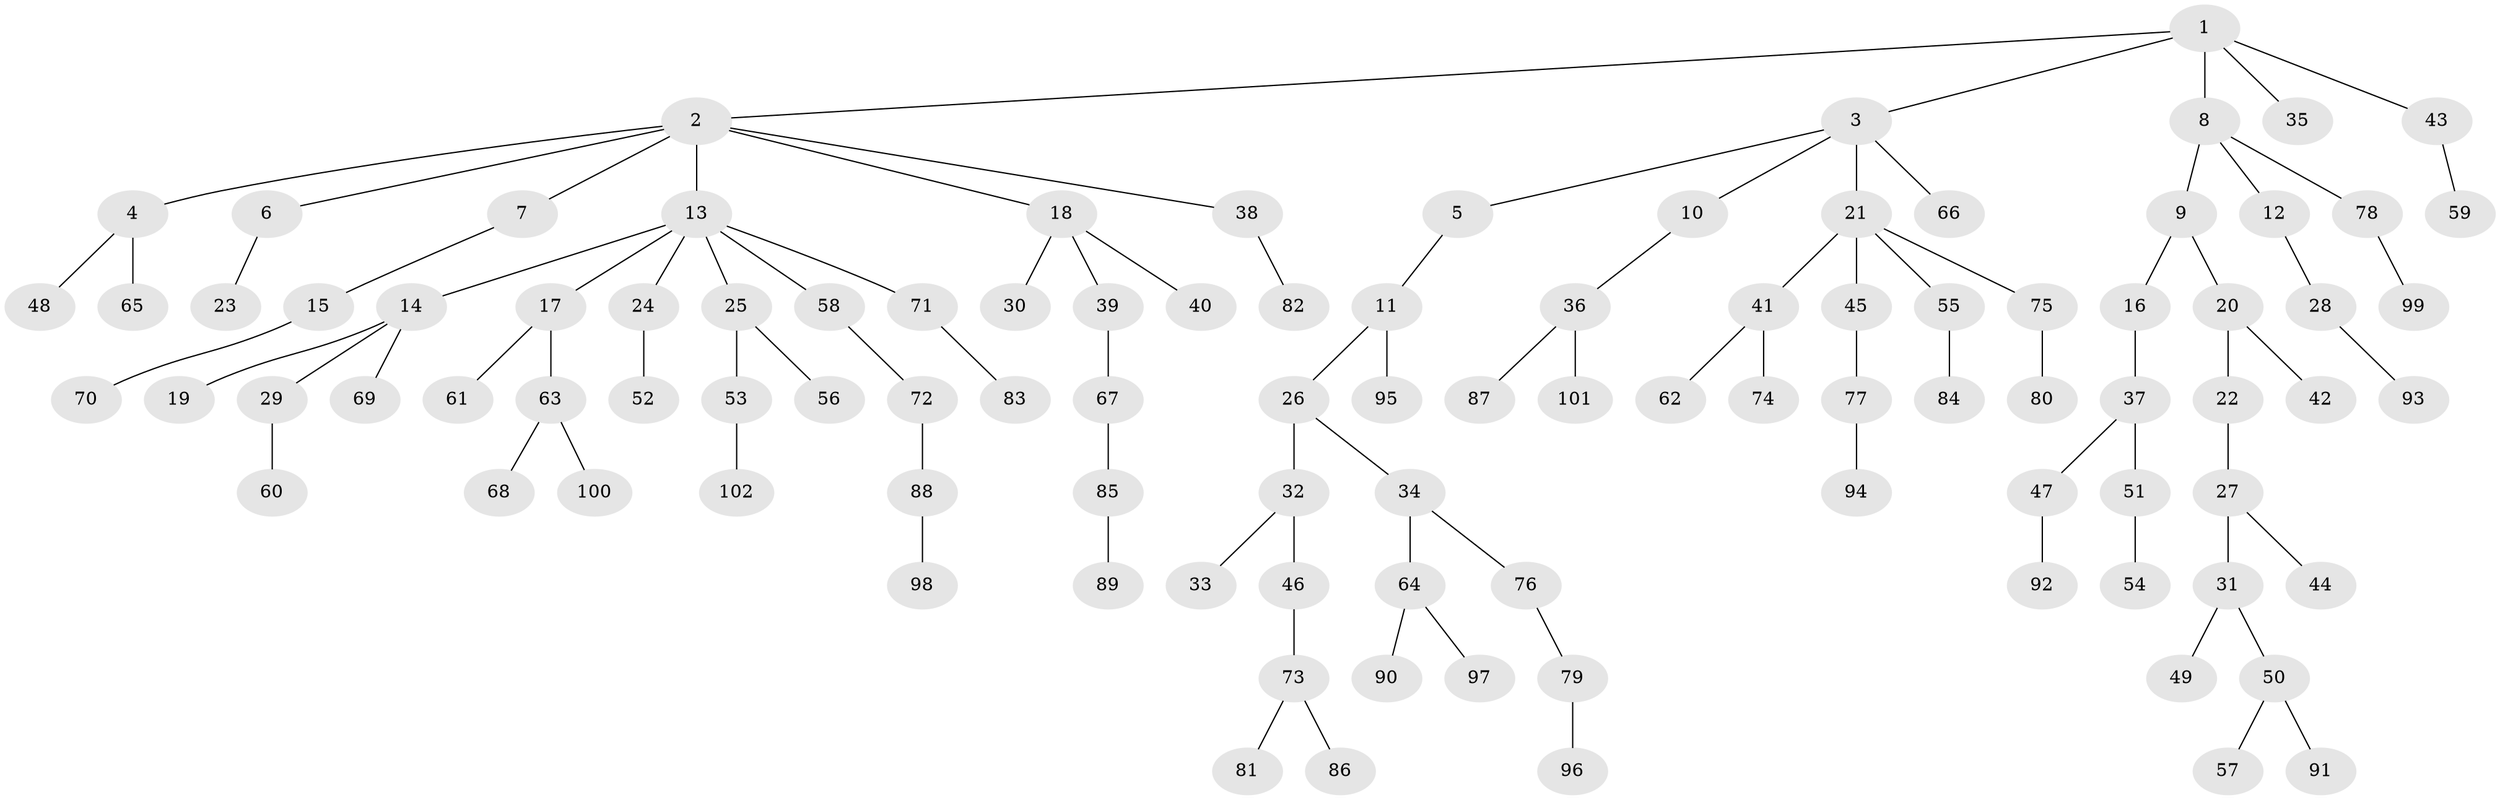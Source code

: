// Generated by graph-tools (version 1.1) at 2025/37/03/09/25 02:37:06]
// undirected, 102 vertices, 101 edges
graph export_dot {
graph [start="1"]
  node [color=gray90,style=filled];
  1;
  2;
  3;
  4;
  5;
  6;
  7;
  8;
  9;
  10;
  11;
  12;
  13;
  14;
  15;
  16;
  17;
  18;
  19;
  20;
  21;
  22;
  23;
  24;
  25;
  26;
  27;
  28;
  29;
  30;
  31;
  32;
  33;
  34;
  35;
  36;
  37;
  38;
  39;
  40;
  41;
  42;
  43;
  44;
  45;
  46;
  47;
  48;
  49;
  50;
  51;
  52;
  53;
  54;
  55;
  56;
  57;
  58;
  59;
  60;
  61;
  62;
  63;
  64;
  65;
  66;
  67;
  68;
  69;
  70;
  71;
  72;
  73;
  74;
  75;
  76;
  77;
  78;
  79;
  80;
  81;
  82;
  83;
  84;
  85;
  86;
  87;
  88;
  89;
  90;
  91;
  92;
  93;
  94;
  95;
  96;
  97;
  98;
  99;
  100;
  101;
  102;
  1 -- 2;
  1 -- 3;
  1 -- 8;
  1 -- 35;
  1 -- 43;
  2 -- 4;
  2 -- 6;
  2 -- 7;
  2 -- 13;
  2 -- 18;
  2 -- 38;
  3 -- 5;
  3 -- 10;
  3 -- 21;
  3 -- 66;
  4 -- 48;
  4 -- 65;
  5 -- 11;
  6 -- 23;
  7 -- 15;
  8 -- 9;
  8 -- 12;
  8 -- 78;
  9 -- 16;
  9 -- 20;
  10 -- 36;
  11 -- 26;
  11 -- 95;
  12 -- 28;
  13 -- 14;
  13 -- 17;
  13 -- 24;
  13 -- 25;
  13 -- 58;
  13 -- 71;
  14 -- 19;
  14 -- 29;
  14 -- 69;
  15 -- 70;
  16 -- 37;
  17 -- 61;
  17 -- 63;
  18 -- 30;
  18 -- 39;
  18 -- 40;
  20 -- 22;
  20 -- 42;
  21 -- 41;
  21 -- 45;
  21 -- 55;
  21 -- 75;
  22 -- 27;
  24 -- 52;
  25 -- 53;
  25 -- 56;
  26 -- 32;
  26 -- 34;
  27 -- 31;
  27 -- 44;
  28 -- 93;
  29 -- 60;
  31 -- 49;
  31 -- 50;
  32 -- 33;
  32 -- 46;
  34 -- 64;
  34 -- 76;
  36 -- 87;
  36 -- 101;
  37 -- 47;
  37 -- 51;
  38 -- 82;
  39 -- 67;
  41 -- 62;
  41 -- 74;
  43 -- 59;
  45 -- 77;
  46 -- 73;
  47 -- 92;
  50 -- 57;
  50 -- 91;
  51 -- 54;
  53 -- 102;
  55 -- 84;
  58 -- 72;
  63 -- 68;
  63 -- 100;
  64 -- 90;
  64 -- 97;
  67 -- 85;
  71 -- 83;
  72 -- 88;
  73 -- 81;
  73 -- 86;
  75 -- 80;
  76 -- 79;
  77 -- 94;
  78 -- 99;
  79 -- 96;
  85 -- 89;
  88 -- 98;
}
